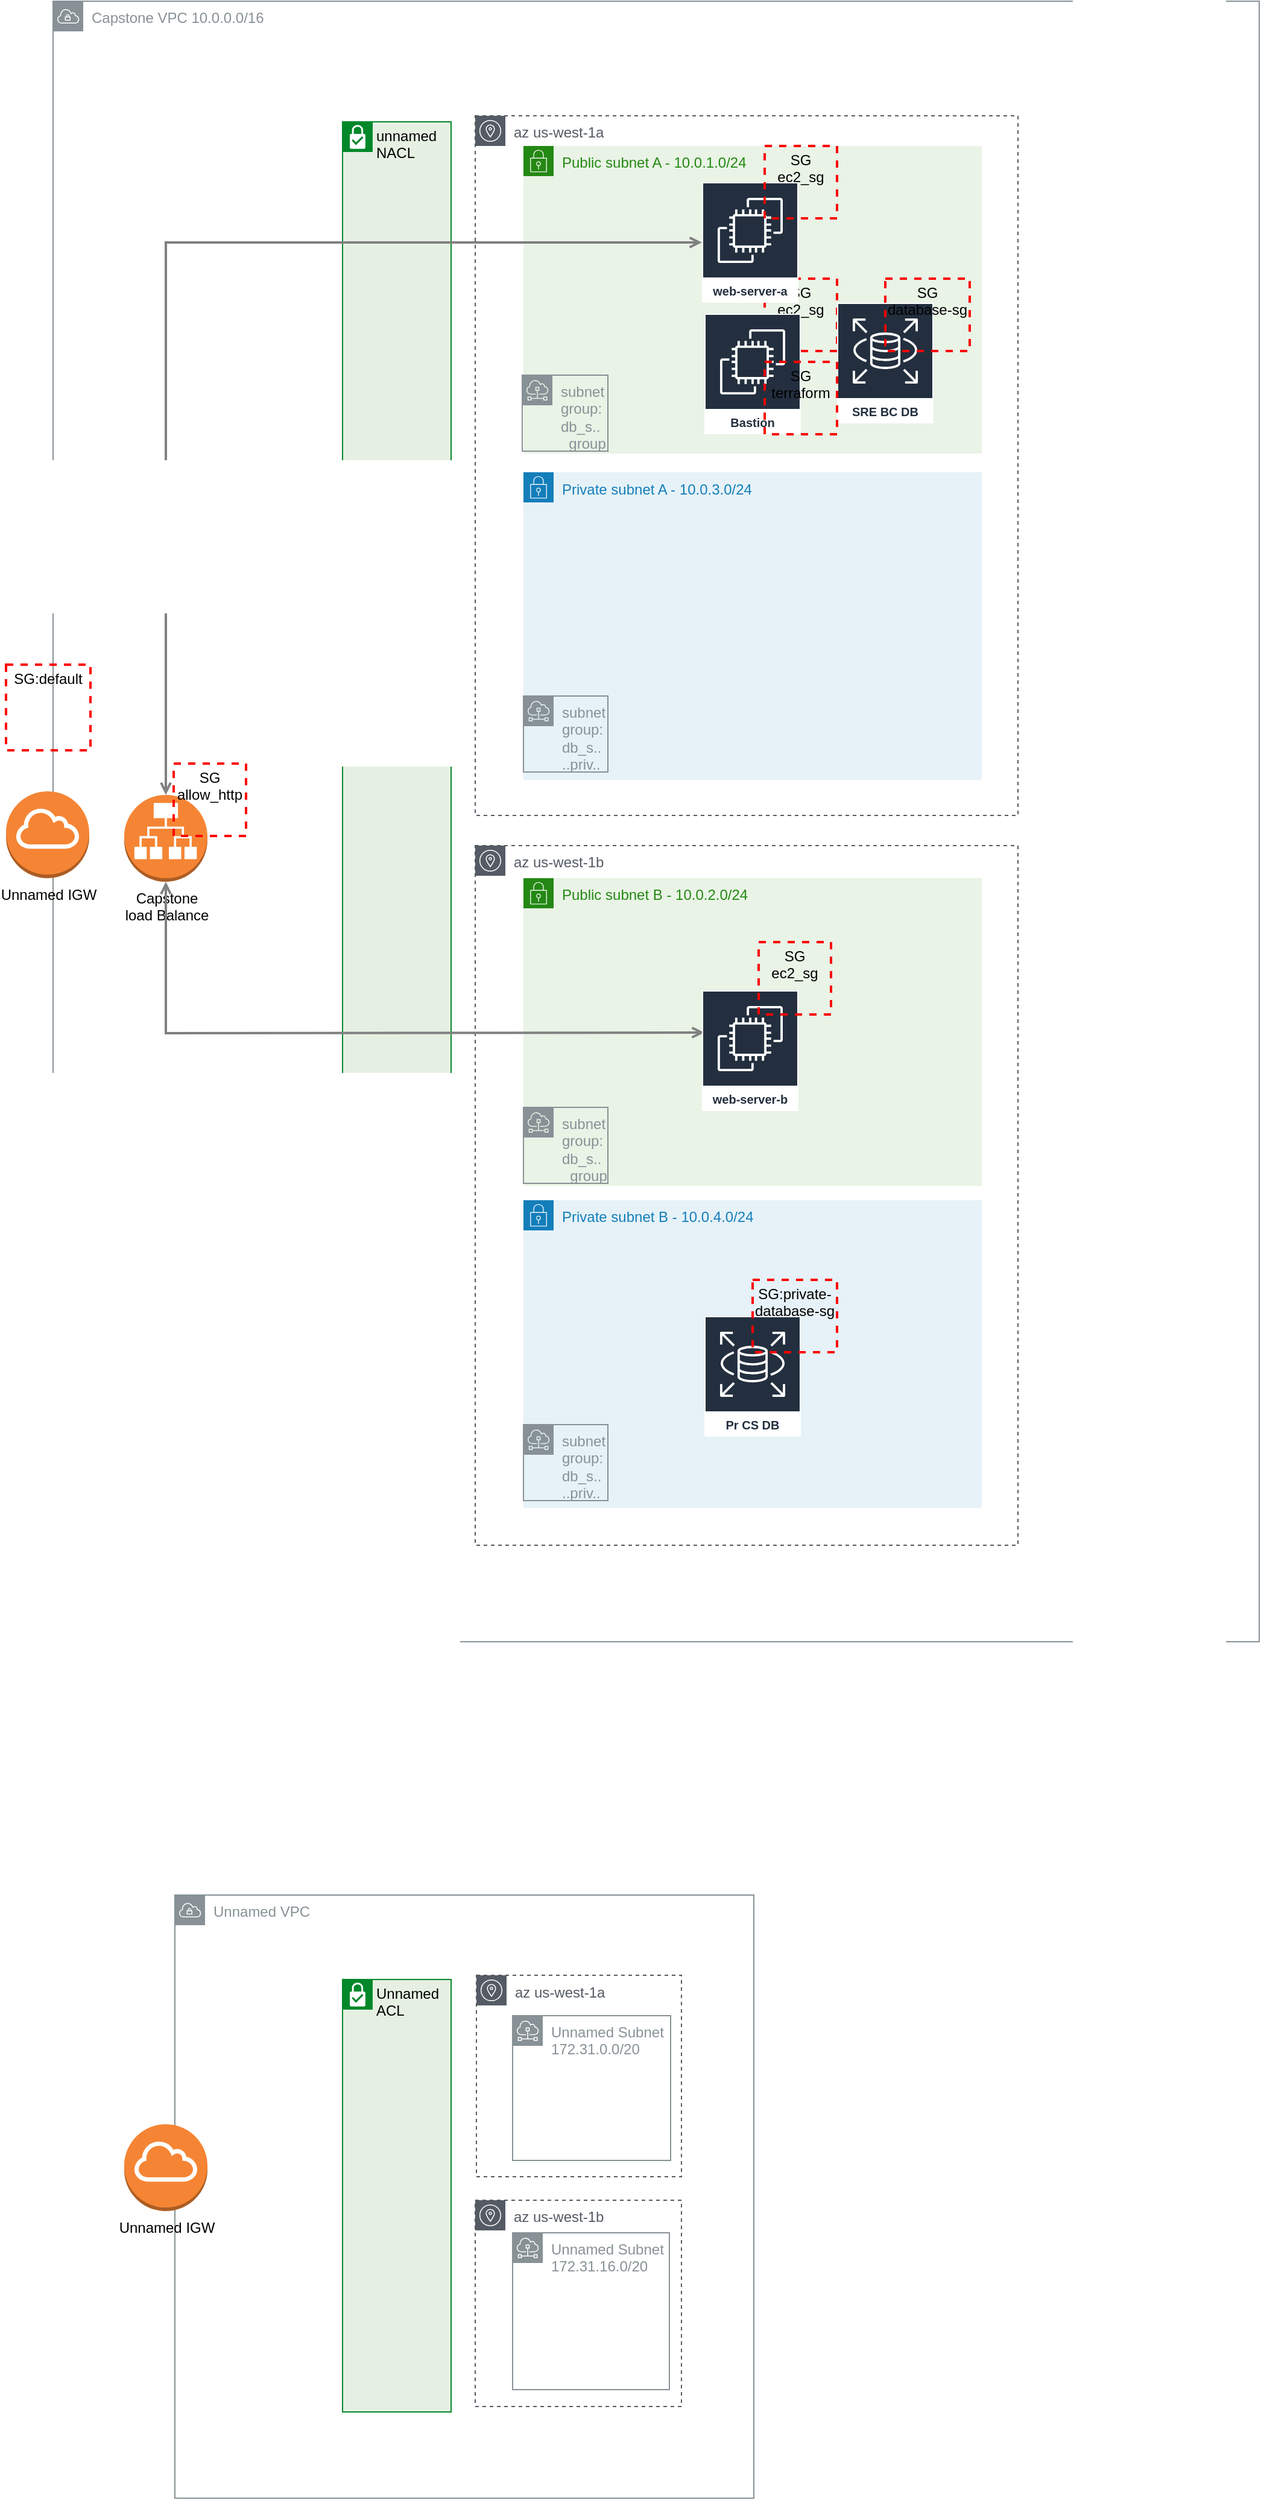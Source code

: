 <mxfile version="21.0.6" type="device"><diagram id="Ht1M8jgEwFfnCIfOTk4-" name="Page-1"><mxGraphModel dx="4579" dy="3912" grid="1" gridSize="10" guides="1" tooltips="1" connect="1" arrows="1" fold="1" page="1" pageScale="1" pageWidth="1169" pageHeight="827" math="0" shadow="0"><root><mxCell id="0"/><mxCell id="1" parent="0"/><mxCell id="-btrvPNy10uMnJ_qt2t0-16" value="Public subnet B - 10.0.2.0/24" style="points=[[0,0],[0.25,0],[0.5,0],[0.75,0],[1,0],[1,0.25],[1,0.5],[1,0.75],[1,1],[0.75,1],[0.5,1],[0.25,1],[0,1],[0,0.75],[0,0.5],[0,0.25]];outlineConnect=0;gradientColor=none;html=1;whiteSpace=wrap;fontSize=12;fontStyle=0;container=1;pointerEvents=0;collapsible=0;recursiveResize=0;shape=mxgraph.aws4.group;grIcon=mxgraph.aws4.group_security_group;grStroke=0;strokeColor=#248814;fillColor=#E9F3E6;verticalAlign=top;align=left;spacingLeft=30;fontColor=#248814;dashed=0;" vertex="1" parent="1"><mxGeometry x="-681" y="-853" width="380" height="255" as="geometry"/></mxCell><mxCell id="-btrvPNy10uMnJ_qt2t0-17" value="Private subnet B - 10.0.4.0/24" style="points=[[0,0],[0.25,0],[0.5,0],[0.75,0],[1,0],[1,0.25],[1,0.5],[1,0.75],[1,1],[0.75,1],[0.5,1],[0.25,1],[0,1],[0,0.75],[0,0.5],[0,0.25]];outlineConnect=0;gradientColor=none;html=1;whiteSpace=wrap;fontSize=12;fontStyle=0;container=1;pointerEvents=0;collapsible=0;recursiveResize=0;shape=mxgraph.aws4.group;grIcon=mxgraph.aws4.group_security_group;grStroke=0;strokeColor=#147EBA;fillColor=#E6F2F8;verticalAlign=top;align=left;spacingLeft=30;fontColor=#147EBA;dashed=0;" vertex="1" parent="1"><mxGeometry x="-681" y="-586" width="380" height="255" as="geometry"/></mxCell><mxCell id="kRwmH4I0RZGxO0E5BAei-5" value="Capstone VPC 10.0.0.0/16" style="sketch=0;outlineConnect=0;gradientColor=none;html=1;whiteSpace=wrap;fontSize=12;fontStyle=0;shape=mxgraph.aws4.group;grIcon=mxgraph.aws4.group_vpc;strokeColor=#879196;fillColor=none;verticalAlign=top;align=left;spacingLeft=30;fontColor=#879196;dashed=0;" parent="1" vertex="1"><mxGeometry x="-1071" y="-1580" width="1000" height="1360" as="geometry"/></mxCell><mxCell id="kRwmH4I0RZGxO0E5BAei-3" value="az us-west-1a" style="sketch=0;outlineConnect=0;gradientColor=none;html=1;whiteSpace=wrap;fontSize=12;fontStyle=0;shape=mxgraph.aws4.group;grIcon=mxgraph.aws4.group_availability_zone;strokeColor=#545B64;fillColor=none;verticalAlign=top;align=left;spacingLeft=30;fontColor=#545B64;dashed=1;" parent="1" vertex="1"><mxGeometry x="-721" y="-1485" width="450" height="580" as="geometry"/></mxCell><mxCell id="-btrvPNy10uMnJ_qt2t0-13" value="Private subnet A - 10.0.3.0/24" style="points=[[0,0],[0.25,0],[0.5,0],[0.75,0],[1,0],[1,0.25],[1,0.5],[1,0.75],[1,1],[0.75,1],[0.5,1],[0.25,1],[0,1],[0,0.75],[0,0.5],[0,0.25]];outlineConnect=0;gradientColor=none;html=1;whiteSpace=wrap;fontSize=12;fontStyle=0;container=1;pointerEvents=0;collapsible=0;recursiveResize=0;shape=mxgraph.aws4.group;grIcon=mxgraph.aws4.group_security_group;grStroke=0;strokeColor=#147EBA;fillColor=#E6F2F8;verticalAlign=top;align=left;spacingLeft=30;fontColor=#147EBA;dashed=0;" vertex="1" parent="1"><mxGeometry x="-681" y="-1189.5" width="380" height="255" as="geometry"/></mxCell><mxCell id="-btrvPNy10uMnJ_qt2t0-20" value="subnet&lt;br&gt;group:&lt;br&gt;db_s..&lt;br&gt;..priv.." style="sketch=0;outlineConnect=0;gradientColor=none;html=1;whiteSpace=wrap;fontSize=12;fontStyle=0;shape=mxgraph.aws4.group;grIcon=mxgraph.aws4.group_subnet;strokeColor=#879196;fillColor=none;verticalAlign=top;align=left;spacingLeft=30;fontColor=#879196;dashed=0;" vertex="1" parent="-btrvPNy10uMnJ_qt2t0-13"><mxGeometry y="185.5" width="70" height="63" as="geometry"/></mxCell><mxCell id="-btrvPNy10uMnJ_qt2t0-14" value="Public subnet A - 10.0.1.0/24" style="points=[[0,0],[0.25,0],[0.5,0],[0.75,0],[1,0],[1,0.25],[1,0.5],[1,0.75],[1,1],[0.75,1],[0.5,1],[0.25,1],[0,1],[0,0.75],[0,0.5],[0,0.25]];outlineConnect=0;gradientColor=none;html=1;whiteSpace=wrap;fontSize=12;fontStyle=0;container=1;pointerEvents=0;collapsible=0;recursiveResize=0;shape=mxgraph.aws4.group;grIcon=mxgraph.aws4.group_security_group;grStroke=0;strokeColor=#248814;fillColor=#E9F3E6;verticalAlign=top;align=left;spacingLeft=30;fontColor=#248814;dashed=0;" vertex="1" parent="1"><mxGeometry x="-681" y="-1460" width="380" height="255" as="geometry"/></mxCell><mxCell id="-btrvPNy10uMnJ_qt2t0-18" value="subnet&lt;br&gt;group:&lt;br&gt;db_s..&lt;br&gt;_group" style="sketch=0;outlineConnect=0;gradientColor=none;html=1;whiteSpace=wrap;fontSize=12;fontStyle=0;shape=mxgraph.aws4.group;grIcon=mxgraph.aws4.group_subnet;strokeColor=#879196;fillColor=none;verticalAlign=top;align=left;spacingLeft=30;fontColor=#879196;dashed=0;" vertex="1" parent="-btrvPNy10uMnJ_qt2t0-14"><mxGeometry x="-1" y="190" width="71" height="63" as="geometry"/></mxCell><mxCell id="-btrvPNy10uMnJ_qt2t0-23" value="SG&lt;br&gt;ec2_sg" style="fontStyle=0;verticalAlign=top;align=center;spacingTop=-2;fillColor=none;rounded=0;whiteSpace=wrap;html=1;strokeColor=#FF0000;strokeWidth=2;dashed=1;container=1;collapsible=0;expand=0;recursiveResize=0;" vertex="1" parent="-btrvPNy10uMnJ_qt2t0-14"><mxGeometry x="200" y="110" width="60" height="60" as="geometry"/></mxCell><mxCell id="kRwmH4I0RZGxO0E5BAei-26" value="unnamed &lt;br&gt;NACL" style="shape=mxgraph.ibm.box;prType=subnet;fontStyle=0;verticalAlign=top;align=left;spacingLeft=32;spacingTop=4;fillColor=#E6F0E2;rounded=0;whiteSpace=wrap;html=1;strokeColor=#00882B;strokeWidth=1;dashed=0;container=1;spacing=-4;collapsible=0;expand=0;recursiveResize=0;" parent="1" vertex="1"><mxGeometry x="-831" y="-1480" width="90" height="1182" as="geometry"/></mxCell><mxCell id="kRwmH4I0RZGxO0E5BAei-2" value="Capstone&lt;br&gt;load Balance" style="outlineConnect=0;dashed=0;verticalLabelPosition=bottom;verticalAlign=top;align=center;html=1;shape=mxgraph.aws3.application_load_balancer;fillColor=#F58534;gradientColor=none;" parent="1" vertex="1"><mxGeometry x="-1012" y="-922" width="69" height="72" as="geometry"/></mxCell><mxCell id="kRwmH4I0RZGxO0E5BAei-4" value="az us-west-1b" style="sketch=0;outlineConnect=0;gradientColor=none;html=1;whiteSpace=wrap;fontSize=12;fontStyle=0;shape=mxgraph.aws4.group;grIcon=mxgraph.aws4.group_availability_zone;strokeColor=#545B64;fillColor=none;verticalAlign=top;align=left;spacingLeft=30;fontColor=#545B64;dashed=1;" parent="1" vertex="1"><mxGeometry x="-721" y="-880" width="450" height="580" as="geometry"/></mxCell><mxCell id="kRwmH4I0RZGxO0E5BAei-7" value="subnet&lt;br&gt;group:&lt;br&gt;db_s..&lt;br&gt;_group" style="sketch=0;outlineConnect=0;gradientColor=none;html=1;whiteSpace=wrap;fontSize=12;fontStyle=0;shape=mxgraph.aws4.group;grIcon=mxgraph.aws4.group_subnet;strokeColor=#879196;fillColor=none;verticalAlign=top;align=left;spacingLeft=30;fontColor=#879196;dashed=0;" parent="1" vertex="1"><mxGeometry x="-681" y="-663" width="70" height="63" as="geometry"/></mxCell><mxCell id="kRwmH4I0RZGxO0E5BAei-11" value="Unnamed VPC" style="sketch=0;outlineConnect=0;gradientColor=none;html=1;whiteSpace=wrap;fontSize=12;fontStyle=0;shape=mxgraph.aws4.group;grIcon=mxgraph.aws4.group_vpc;strokeColor=#879196;fillColor=none;verticalAlign=top;align=left;spacingLeft=30;fontColor=#879196;dashed=0;" parent="1" vertex="1"><mxGeometry x="-970" y="-10" width="480" height="500" as="geometry"/></mxCell><mxCell id="kRwmH4I0RZGxO0E5BAei-14" value="az us-west-1a" style="sketch=0;outlineConnect=0;gradientColor=none;html=1;whiteSpace=wrap;fontSize=12;fontStyle=0;shape=mxgraph.aws4.group;grIcon=mxgraph.aws4.group_availability_zone;strokeColor=#545B64;fillColor=none;verticalAlign=top;align=left;spacingLeft=30;fontColor=#545B64;dashed=1;" parent="1" vertex="1"><mxGeometry x="-720" y="56.5" width="170" height="167" as="geometry"/></mxCell><mxCell id="kRwmH4I0RZGxO0E5BAei-10" value="Unnamed Subnet&lt;br&gt;172.31.0.0/20" style="sketch=0;outlineConnect=0;gradientColor=none;html=1;whiteSpace=wrap;fontSize=12;fontStyle=0;shape=mxgraph.aws4.group;grIcon=mxgraph.aws4.group_subnet;strokeColor=#879196;fillColor=none;verticalAlign=top;align=left;spacingLeft=30;fontColor=#879196;dashed=0;" parent="1" vertex="1"><mxGeometry x="-690" y="90" width="131" height="120" as="geometry"/></mxCell><mxCell id="kRwmH4I0RZGxO0E5BAei-15" value="az us-west-1b" style="sketch=0;outlineConnect=0;gradientColor=none;html=1;whiteSpace=wrap;fontSize=12;fontStyle=0;shape=mxgraph.aws4.group;grIcon=mxgraph.aws4.group_availability_zone;strokeColor=#545B64;fillColor=none;verticalAlign=top;align=left;spacingLeft=30;fontColor=#545B64;dashed=1;" parent="1" vertex="1"><mxGeometry x="-721" y="243" width="171" height="171" as="geometry"/></mxCell><mxCell id="kRwmH4I0RZGxO0E5BAei-13" value="Unnamed Subnet&lt;br&gt;172.31.16.0/20" style="sketch=0;outlineConnect=0;gradientColor=none;html=1;whiteSpace=wrap;fontSize=12;fontStyle=0;shape=mxgraph.aws4.group;grIcon=mxgraph.aws4.group_subnet;strokeColor=#879196;fillColor=none;verticalAlign=top;align=left;spacingLeft=30;fontColor=#879196;dashed=0;" parent="1" vertex="1"><mxGeometry x="-690" y="270" width="130" height="130" as="geometry"/></mxCell><mxCell id="kRwmH4I0RZGxO0E5BAei-18" value="Bastion" style="sketch=0;outlineConnect=0;fontColor=#232F3E;gradientColor=none;strokeColor=#ffffff;fillColor=#232F3E;dashed=0;verticalLabelPosition=middle;verticalAlign=bottom;align=center;html=1;whiteSpace=wrap;fontSize=10;fontStyle=1;spacing=3;shape=mxgraph.aws4.productIcon;prIcon=mxgraph.aws4.ec2;" parent="1" vertex="1"><mxGeometry x="-531" y="-1321" width="80" height="100" as="geometry"/></mxCell><mxCell id="kRwmH4I0RZGxO0E5BAei-19" style="edgeStyle=orthogonalEdgeStyle;rounded=0;orthogonalLoop=1;jettySize=auto;html=1;startArrow=open;startFill=0;endArrow=open;endFill=0;strokeWidth=2;strokeColor=#808080;entryX=0.5;entryY=0;entryDx=0;entryDy=0;entryPerimeter=0;" parent="1" source="-btrvPNy10uMnJ_qt2t0-5" target="kRwmH4I0RZGxO0E5BAei-2" edge="1"><mxGeometry relative="1" as="geometry"><mxPoint x="-271" y="-1695" as="sourcePoint"/><mxPoint x="-981" y="-1072" as="targetPoint"/></mxGeometry></mxCell><mxCell id="kRwmH4I0RZGxO0E5BAei-21" style="edgeStyle=orthogonalEdgeStyle;rounded=0;orthogonalLoop=1;jettySize=auto;html=1;startArrow=open;startFill=0;endArrow=open;endFill=0;strokeWidth=2;strokeColor=#808080;exitX=0;exitY=0.5;exitDx=0;exitDy=0;exitPerimeter=0;" parent="1" target="kRwmH4I0RZGxO0E5BAei-2" edge="1"><mxGeometry relative="1" as="geometry"><mxPoint x="-531" y="-725" as="sourcePoint"/><mxPoint x="-911" y="-650" as="targetPoint"/></mxGeometry></mxCell><mxCell id="kRwmH4I0RZGxO0E5BAei-22" value="Unnamed IGW" style="outlineConnect=0;dashed=0;verticalLabelPosition=bottom;verticalAlign=top;align=center;html=1;shape=mxgraph.aws3.internet_gateway;fillColor=#F58534;gradientColor=none;" parent="1" vertex="1"><mxGeometry x="-1012" y="180" width="69" height="72" as="geometry"/></mxCell><mxCell id="kRwmH4I0RZGxO0E5BAei-23" value="Unnamed IGW" style="outlineConnect=0;dashed=0;verticalLabelPosition=bottom;verticalAlign=top;align=center;html=1;shape=mxgraph.aws3.internet_gateway;fillColor=#F58534;gradientColor=none;" parent="1" vertex="1"><mxGeometry x="-1110" y="-925" width="69" height="72" as="geometry"/></mxCell><mxCell id="kRwmH4I0RZGxO0E5BAei-25" value="Unnamed ACL" style="shape=mxgraph.ibm.box;prType=subnet;fontStyle=0;verticalAlign=top;align=left;spacingLeft=32;spacingTop=4;fillColor=#E6F0E2;rounded=0;whiteSpace=wrap;html=1;strokeColor=#00882B;strokeWidth=1;dashed=0;container=1;spacing=-4;collapsible=0;expand=0;recursiveResize=0;" parent="1" vertex="1"><mxGeometry x="-831" y="60" width="90" height="358.5" as="geometry"/></mxCell><mxCell id="kRwmH4I0RZGxO0E5BAei-28" value="Pr CS DB" style="sketch=0;outlineConnect=0;fontColor=#232F3E;gradientColor=none;strokeColor=#ffffff;fillColor=#232F3E;dashed=0;verticalLabelPosition=middle;verticalAlign=bottom;align=center;html=1;whiteSpace=wrap;fontSize=10;fontStyle=1;spacing=3;shape=mxgraph.aws4.productIcon;prIcon=mxgraph.aws4.rds;" parent="1" vertex="1"><mxGeometry x="-531" y="-490" width="80" height="100" as="geometry"/></mxCell><mxCell id="-btrvPNy10uMnJ_qt2t0-2" value="SRE BC DB" style="sketch=0;outlineConnect=0;fontColor=#232F3E;gradientColor=none;strokeColor=#ffffff;fillColor=#232F3E;dashed=0;verticalLabelPosition=middle;verticalAlign=bottom;align=center;html=1;whiteSpace=wrap;fontSize=10;fontStyle=1;spacing=3;shape=mxgraph.aws4.productIcon;prIcon=mxgraph.aws4.rds;" vertex="1" parent="1"><mxGeometry x="-421" y="-1330" width="80" height="100" as="geometry"/></mxCell><mxCell id="-btrvPNy10uMnJ_qt2t0-5" value="web-server-a" style="sketch=0;outlineConnect=0;fontColor=#232F3E;gradientColor=none;strokeColor=#ffffff;fillColor=#232F3E;dashed=0;verticalLabelPosition=middle;verticalAlign=bottom;align=center;html=1;whiteSpace=wrap;fontSize=10;fontStyle=1;spacing=3;shape=mxgraph.aws4.productIcon;prIcon=mxgraph.aws4.ec2;" vertex="1" parent="1"><mxGeometry x="-533" y="-1430" width="80" height="100" as="geometry"/></mxCell><mxCell id="-btrvPNy10uMnJ_qt2t0-6" value="web-server-b" style="sketch=0;outlineConnect=0;fontColor=#232F3E;gradientColor=none;strokeColor=#ffffff;fillColor=#232F3E;dashed=0;verticalLabelPosition=middle;verticalAlign=bottom;align=center;html=1;whiteSpace=wrap;fontSize=10;fontStyle=1;spacing=3;shape=mxgraph.aws4.productIcon;prIcon=mxgraph.aws4.ec2;" vertex="1" parent="1"><mxGeometry x="-533" y="-760" width="80" height="100" as="geometry"/></mxCell><mxCell id="-btrvPNy10uMnJ_qt2t0-7" value="SG:default" style="fontStyle=0;verticalAlign=top;align=center;spacingTop=-2;fillColor=none;rounded=0;whiteSpace=wrap;html=1;strokeColor=#FF0000;strokeWidth=2;dashed=1;container=1;collapsible=0;expand=0;recursiveResize=0;" vertex="1" parent="1"><mxGeometry x="-1110" y="-1030" width="70" height="71" as="geometry"/></mxCell><mxCell id="-btrvPNy10uMnJ_qt2t0-8" value="SG:private-database-sg" style="fontStyle=0;verticalAlign=top;align=center;spacingTop=-2;fillColor=none;rounded=0;whiteSpace=wrap;html=1;strokeColor=#FF0000;strokeWidth=2;dashed=1;container=1;collapsible=0;expand=0;recursiveResize=0;" vertex="1" parent="1"><mxGeometry x="-491" y="-520" width="70" height="60" as="geometry"/></mxCell><mxCell id="-btrvPNy10uMnJ_qt2t0-9" value="SG database-sg" style="fontStyle=0;verticalAlign=top;align=center;spacingTop=-2;fillColor=none;rounded=0;whiteSpace=wrap;html=1;strokeColor=#FF0000;strokeWidth=2;dashed=1;container=1;collapsible=0;expand=0;recursiveResize=0;" vertex="1" parent="1"><mxGeometry x="-381" y="-1350" width="70" height="60" as="geometry"/></mxCell><mxCell id="-btrvPNy10uMnJ_qt2t0-19" value="subnet&lt;br&gt;group:&lt;br&gt;db_s..&lt;br&gt;..priv.." style="sketch=0;outlineConnect=0;gradientColor=none;html=1;whiteSpace=wrap;fontSize=12;fontStyle=0;shape=mxgraph.aws4.group;grIcon=mxgraph.aws4.group_subnet;strokeColor=#879196;fillColor=none;verticalAlign=top;align=left;spacingLeft=30;fontColor=#879196;dashed=0;" vertex="1" parent="1"><mxGeometry x="-681" y="-400" width="70" height="63" as="geometry"/></mxCell><mxCell id="-btrvPNy10uMnJ_qt2t0-21" value="SG&lt;br&gt;ec2_sg" style="fontStyle=0;verticalAlign=top;align=center;spacingTop=-2;fillColor=none;rounded=0;whiteSpace=wrap;html=1;strokeColor=#FF0000;strokeWidth=2;dashed=1;container=1;collapsible=0;expand=0;recursiveResize=0;" vertex="1" parent="1"><mxGeometry x="-481" y="-1460" width="60" height="60" as="geometry"/></mxCell><mxCell id="-btrvPNy10uMnJ_qt2t0-22" value="SG&lt;br&gt;ec2_sg" style="fontStyle=0;verticalAlign=top;align=center;spacingTop=-2;fillColor=none;rounded=0;whiteSpace=wrap;html=1;strokeColor=#FF0000;strokeWidth=2;dashed=1;container=1;collapsible=0;expand=0;recursiveResize=0;" vertex="1" parent="1"><mxGeometry x="-486" y="-800" width="60" height="60" as="geometry"/></mxCell><mxCell id="-btrvPNy10uMnJ_qt2t0-24" value="SG&lt;br&gt;allow_http" style="fontStyle=0;verticalAlign=top;align=center;spacingTop=-2;fillColor=none;rounded=0;whiteSpace=wrap;html=1;strokeColor=#FF0000;strokeWidth=2;dashed=1;container=1;collapsible=0;expand=0;recursiveResize=0;" vertex="1" parent="1"><mxGeometry x="-971" y="-948" width="60" height="60" as="geometry"/></mxCell><mxCell id="-btrvPNy10uMnJ_qt2t0-25" value="SG&lt;br&gt;terraform" style="fontStyle=0;verticalAlign=top;align=center;spacingTop=-2;fillColor=none;rounded=0;whiteSpace=wrap;html=1;strokeColor=#FF0000;strokeWidth=2;dashed=1;container=1;collapsible=0;expand=0;recursiveResize=0;" vertex="1" parent="1"><mxGeometry x="-481" y="-1281" width="60" height="60" as="geometry"/></mxCell></root></mxGraphModel></diagram></mxfile>